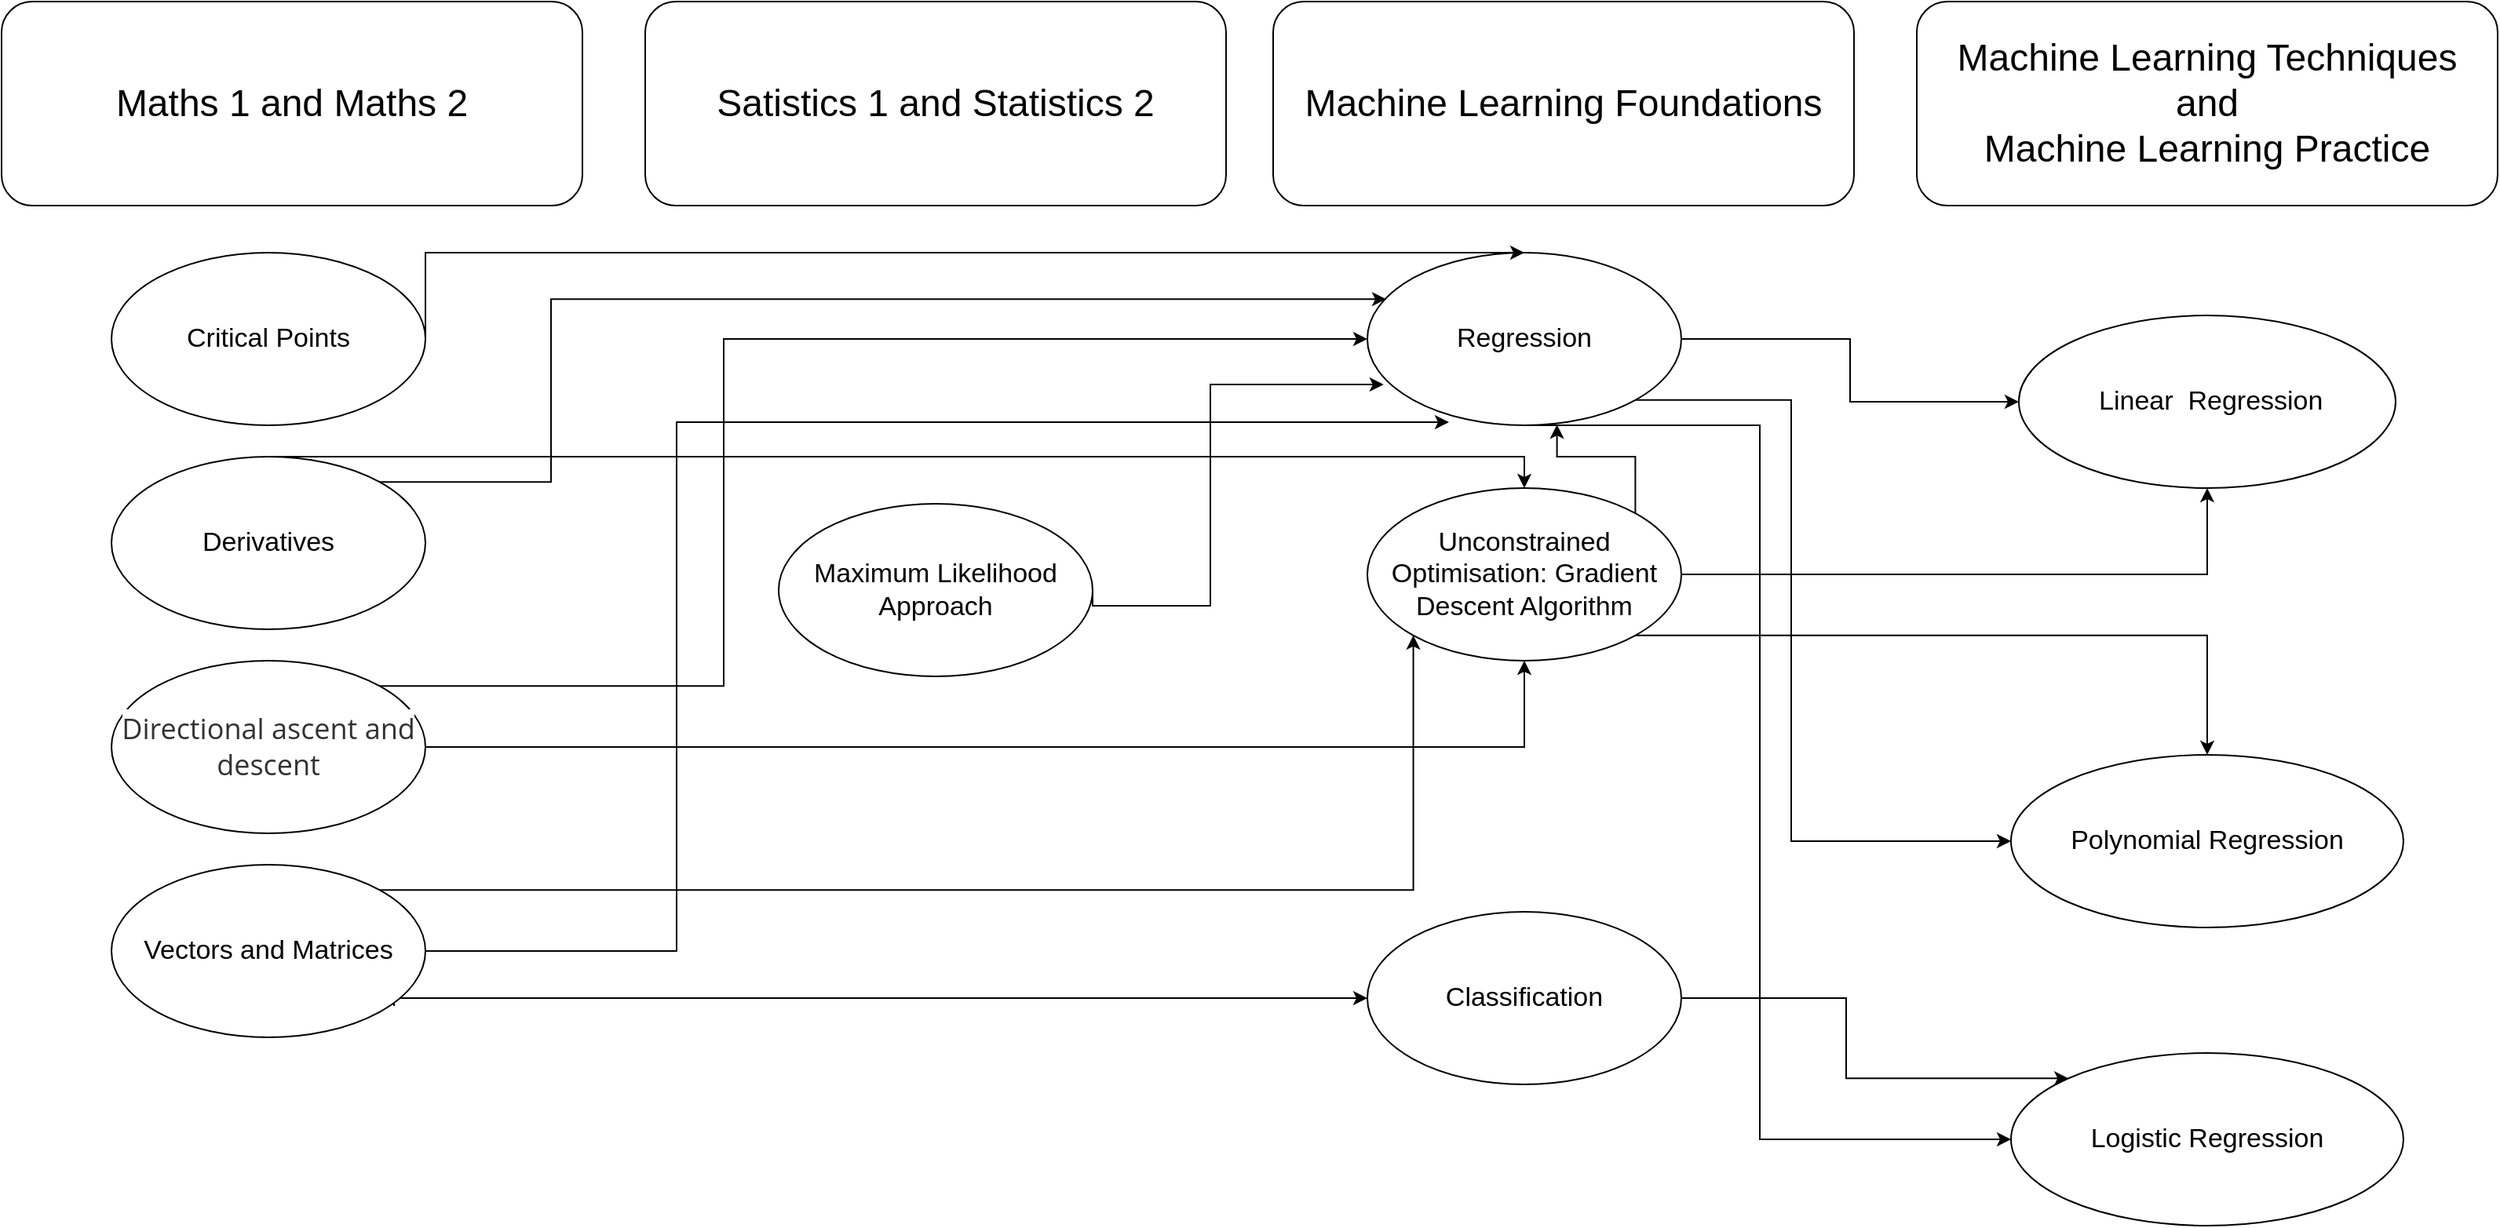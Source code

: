 <mxfile version="20.0.1" type="github" pages="2">
  <diagram id="xiGKXkvUPQ8OhJR_8ert" name="Page-1">
    <mxGraphModel dx="1038" dy="547" grid="1" gridSize="10" guides="1" tooltips="1" connect="1" arrows="1" fold="1" page="1" pageScale="1" pageWidth="1654" pageHeight="1169" math="0" shadow="0">
      <root>
        <mxCell id="0" />
        <mxCell id="1" parent="0" />
        <mxCell id="4gxT5wJFRDuYHWqAyqI0-11" value="&lt;font style=&quot;font-size: 24px;&quot;&gt;Maths 1 and Maths 2&lt;/font&gt;" style="rounded=1;whiteSpace=wrap;html=1;" parent="1" vertex="1">
          <mxGeometry x="10" y="10" width="370" height="130" as="geometry" />
        </mxCell>
        <mxCell id="4gxT5wJFRDuYHWqAyqI0-12" value="&lt;font style=&quot;font-size: 24px;&quot;&gt;Satistics 1 and Statistics 2&lt;/font&gt;" style="rounded=1;whiteSpace=wrap;html=1;" parent="1" vertex="1">
          <mxGeometry x="420" y="10" width="370" height="130" as="geometry" />
        </mxCell>
        <mxCell id="4gxT5wJFRDuYHWqAyqI0-13" value="Machine Learning Foundations" style="rounded=1;whiteSpace=wrap;html=1;fontSize=24;" parent="1" vertex="1">
          <mxGeometry x="820" y="10" width="370" height="130" as="geometry" />
        </mxCell>
        <mxCell id="4gxT5wJFRDuYHWqAyqI0-14" value="&lt;font style=&quot;font-size: 24px;&quot;&gt;Machine Learning Techniques&lt;br&gt;and&lt;br&gt;Machine Learning Practice&lt;/font&gt;" style="rounded=1;whiteSpace=wrap;html=1;" parent="1" vertex="1">
          <mxGeometry x="1230" y="10" width="370" height="130" as="geometry" />
        </mxCell>
        <mxCell id="tiRgDHoRZ0dzlN0UyGTP-1" value="&lt;span style=&quot;font-size: 17px;&quot;&gt;&amp;nbsp;&lt;/span&gt;&lt;font style=&quot;font-size: 17px;&quot;&gt;Linear&amp;nbsp; Regression&lt;/font&gt;" style="ellipse;whiteSpace=wrap;html=1;fontSize=17;" parent="1" vertex="1">
          <mxGeometry x="1295" y="210" width="240" height="110" as="geometry" />
        </mxCell>
        <mxCell id="dF-t6Pwlvve4cKvFJwnZ-31" style="edgeStyle=orthogonalEdgeStyle;rounded=0;orthogonalLoop=1;jettySize=auto;html=1;exitX=1;exitY=0.5;exitDx=0;exitDy=0;entryX=0;entryY=0.5;entryDx=0;entryDy=0;fontSize=17;" parent="1" source="tiRgDHoRZ0dzlN0UyGTP-2" target="tiRgDHoRZ0dzlN0UyGTP-1" edge="1">
          <mxGeometry relative="1" as="geometry" />
        </mxCell>
        <mxCell id="dF-t6Pwlvve4cKvFJwnZ-33" style="edgeStyle=orthogonalEdgeStyle;rounded=0;orthogonalLoop=1;jettySize=auto;html=1;exitX=1;exitY=1;exitDx=0;exitDy=0;entryX=0;entryY=0.5;entryDx=0;entryDy=0;fontSize=17;" parent="1" source="tiRgDHoRZ0dzlN0UyGTP-2" target="dF-t6Pwlvve4cKvFJwnZ-9" edge="1">
          <mxGeometry relative="1" as="geometry">
            <Array as="points">
              <mxPoint x="1150" y="264" />
              <mxPoint x="1150" y="545" />
            </Array>
          </mxGeometry>
        </mxCell>
        <mxCell id="dF-t6Pwlvve4cKvFJwnZ-36" style="edgeStyle=orthogonalEdgeStyle;rounded=0;orthogonalLoop=1;jettySize=auto;html=1;exitX=0.5;exitY=1;exitDx=0;exitDy=0;entryX=0;entryY=0.5;entryDx=0;entryDy=0;fontSize=17;" parent="1" source="tiRgDHoRZ0dzlN0UyGTP-2" target="dF-t6Pwlvve4cKvFJwnZ-35" edge="1">
          <mxGeometry relative="1" as="geometry">
            <Array as="points">
              <mxPoint x="1130" y="280" />
              <mxPoint x="1130" y="735" />
            </Array>
          </mxGeometry>
        </mxCell>
        <mxCell id="tiRgDHoRZ0dzlN0UyGTP-2" value="Regression" style="ellipse;whiteSpace=wrap;html=1;fontSize=17;" parent="1" vertex="1">
          <mxGeometry x="880" y="170" width="200" height="110" as="geometry" />
        </mxCell>
        <mxCell id="dF-t6Pwlvve4cKvFJwnZ-32" style="edgeStyle=orthogonalEdgeStyle;rounded=0;orthogonalLoop=1;jettySize=auto;html=1;exitX=1;exitY=0.5;exitDx=0;exitDy=0;entryX=0.5;entryY=1;entryDx=0;entryDy=0;fontSize=17;" parent="1" source="tiRgDHoRZ0dzlN0UyGTP-3" target="tiRgDHoRZ0dzlN0UyGTP-1" edge="1">
          <mxGeometry relative="1" as="geometry" />
        </mxCell>
        <mxCell id="dF-t6Pwlvve4cKvFJwnZ-34" style="edgeStyle=orthogonalEdgeStyle;rounded=0;orthogonalLoop=1;jettySize=auto;html=1;exitX=1;exitY=1;exitDx=0;exitDy=0;entryX=0.5;entryY=0;entryDx=0;entryDy=0;fontSize=17;" parent="1" source="tiRgDHoRZ0dzlN0UyGTP-3" target="dF-t6Pwlvve4cKvFJwnZ-9" edge="1">
          <mxGeometry relative="1" as="geometry" />
        </mxCell>
        <mxCell id="dF-t6Pwlvve4cKvFJwnZ-39" style="edgeStyle=orthogonalEdgeStyle;rounded=0;orthogonalLoop=1;jettySize=auto;html=1;exitX=1;exitY=0;exitDx=0;exitDy=0;entryX=0.604;entryY=0.996;entryDx=0;entryDy=0;entryPerimeter=0;fontSize=17;" parent="1" source="tiRgDHoRZ0dzlN0UyGTP-3" target="tiRgDHoRZ0dzlN0UyGTP-2" edge="1">
          <mxGeometry relative="1" as="geometry" />
        </mxCell>
        <mxCell id="tiRgDHoRZ0dzlN0UyGTP-3" value="Unconstrained Optimisation: Gradient Descent Algorithm" style="ellipse;whiteSpace=wrap;html=1;fontSize=17;" parent="1" vertex="1">
          <mxGeometry x="880" y="320" width="200" height="110" as="geometry" />
        </mxCell>
        <mxCell id="dF-t6Pwlvve4cKvFJwnZ-27" style="edgeStyle=orthogonalEdgeStyle;rounded=0;orthogonalLoop=1;jettySize=auto;html=1;exitX=1;exitY=0.5;exitDx=0;exitDy=0;entryX=0.5;entryY=1;entryDx=0;entryDy=0;fontSize=17;" parent="1" source="tiRgDHoRZ0dzlN0UyGTP-6" target="tiRgDHoRZ0dzlN0UyGTP-3" edge="1">
          <mxGeometry relative="1" as="geometry" />
        </mxCell>
        <mxCell id="dF-t6Pwlvve4cKvFJwnZ-30" style="edgeStyle=orthogonalEdgeStyle;rounded=0;orthogonalLoop=1;jettySize=auto;html=1;exitX=1;exitY=0;exitDx=0;exitDy=0;entryX=0;entryY=0.5;entryDx=0;entryDy=0;fontSize=17;" parent="1" source="tiRgDHoRZ0dzlN0UyGTP-6" target="tiRgDHoRZ0dzlN0UyGTP-2" edge="1">
          <mxGeometry relative="1" as="geometry">
            <Array as="points">
              <mxPoint x="470" y="447" />
              <mxPoint x="470" y="225" />
            </Array>
          </mxGeometry>
        </mxCell>
        <mxCell id="tiRgDHoRZ0dzlN0UyGTP-6" value="&lt;span style=&quot;color: rgb(50, 50, 50); font-family: &amp;quot;Open Sans&amp;quot;, sans-serif; font-size: 18px; text-align: left; background-color: rgb(255, 255, 255);&quot;&gt;Directional ascent and descent&lt;/span&gt;" style="ellipse;whiteSpace=wrap;html=1;fontSize=18;" parent="1" vertex="1">
          <mxGeometry x="80" y="430" width="200" height="110" as="geometry" />
        </mxCell>
        <mxCell id="dF-t6Pwlvve4cKvFJwnZ-23" style="edgeStyle=orthogonalEdgeStyle;rounded=0;orthogonalLoop=1;jettySize=auto;html=1;exitX=1;exitY=0;exitDx=0;exitDy=0;entryX=0.06;entryY=0.269;entryDx=0;entryDy=0;fontSize=17;entryPerimeter=0;" parent="1" source="tiRgDHoRZ0dzlN0UyGTP-8" target="tiRgDHoRZ0dzlN0UyGTP-2" edge="1">
          <mxGeometry relative="1" as="geometry">
            <Array as="points">
              <mxPoint x="360" y="317" />
              <mxPoint x="360" y="200" />
            </Array>
          </mxGeometry>
        </mxCell>
        <mxCell id="dF-t6Pwlvve4cKvFJwnZ-26" style="edgeStyle=orthogonalEdgeStyle;rounded=0;orthogonalLoop=1;jettySize=auto;html=1;exitX=0.5;exitY=0;exitDx=0;exitDy=0;entryX=0.5;entryY=0;entryDx=0;entryDy=0;fontSize=17;" parent="1" source="tiRgDHoRZ0dzlN0UyGTP-8" target="tiRgDHoRZ0dzlN0UyGTP-3" edge="1">
          <mxGeometry relative="1" as="geometry">
            <Array as="points">
              <mxPoint x="980" y="300" />
            </Array>
          </mxGeometry>
        </mxCell>
        <mxCell id="tiRgDHoRZ0dzlN0UyGTP-8" value="Derivatives" style="ellipse;whiteSpace=wrap;html=1;fontSize=17;" parent="1" vertex="1">
          <mxGeometry x="80" y="300" width="200" height="110" as="geometry" />
        </mxCell>
        <mxCell id="dF-t6Pwlvve4cKvFJwnZ-22" style="edgeStyle=orthogonalEdgeStyle;rounded=0;orthogonalLoop=1;jettySize=auto;html=1;exitX=1;exitY=0.5;exitDx=0;exitDy=0;entryX=0.5;entryY=0;entryDx=0;entryDy=0;fontSize=17;" parent="1" source="dF-t6Pwlvve4cKvFJwnZ-2" target="tiRgDHoRZ0dzlN0UyGTP-2" edge="1">
          <mxGeometry relative="1" as="geometry">
            <Array as="points">
              <mxPoint x="280" y="170" />
            </Array>
          </mxGeometry>
        </mxCell>
        <mxCell id="dF-t6Pwlvve4cKvFJwnZ-2" value="&lt;font style=&quot;font-size: 17px;&quot;&gt;Critical Points&lt;/font&gt;" style="ellipse;whiteSpace=wrap;html=1;" parent="1" vertex="1">
          <mxGeometry x="80" y="170" width="200" height="110" as="geometry" />
        </mxCell>
        <mxCell id="dF-t6Pwlvve4cKvFJwnZ-29" style="edgeStyle=orthogonalEdgeStyle;rounded=0;orthogonalLoop=1;jettySize=auto;html=1;exitX=1;exitY=0.5;exitDx=0;exitDy=0;fontSize=17;entryX=0.052;entryY=0.764;entryDx=0;entryDy=0;entryPerimeter=0;" parent="1" source="dF-t6Pwlvve4cKvFJwnZ-4" target="tiRgDHoRZ0dzlN0UyGTP-2" edge="1">
          <mxGeometry relative="1" as="geometry">
            <mxPoint x="890" y="262" as="targetPoint" />
            <Array as="points">
              <mxPoint x="780" y="395" />
              <mxPoint x="780" y="254" />
            </Array>
          </mxGeometry>
        </mxCell>
        <mxCell id="dF-t6Pwlvve4cKvFJwnZ-4" value="Maximum Likelihood Approach" style="ellipse;whiteSpace=wrap;html=1;fontSize=17;" parent="1" vertex="1">
          <mxGeometry x="505" y="330" width="200" height="110" as="geometry" />
        </mxCell>
        <mxCell id="dF-t6Pwlvve4cKvFJwnZ-25" style="edgeStyle=orthogonalEdgeStyle;rounded=0;orthogonalLoop=1;jettySize=auto;html=1;exitX=1;exitY=0.5;exitDx=0;exitDy=0;entryX=0.26;entryY=0.982;entryDx=0;entryDy=0;fontSize=17;entryPerimeter=0;strokeColor=default;" parent="1" source="dF-t6Pwlvve4cKvFJwnZ-6" target="tiRgDHoRZ0dzlN0UyGTP-2" edge="1">
          <mxGeometry relative="1" as="geometry">
            <Array as="points">
              <mxPoint x="440" y="615" />
              <mxPoint x="440" y="278" />
            </Array>
          </mxGeometry>
        </mxCell>
        <mxCell id="dF-t6Pwlvve4cKvFJwnZ-28" style="edgeStyle=orthogonalEdgeStyle;rounded=0;orthogonalLoop=1;jettySize=auto;html=1;exitX=1;exitY=0;exitDx=0;exitDy=0;entryX=0;entryY=1;entryDx=0;entryDy=0;fontSize=17;" parent="1" source="dF-t6Pwlvve4cKvFJwnZ-6" target="tiRgDHoRZ0dzlN0UyGTP-3" edge="1">
          <mxGeometry relative="1" as="geometry" />
        </mxCell>
        <mxCell id="dF-t6Pwlvve4cKvFJwnZ-40" style="edgeStyle=orthogonalEdgeStyle;rounded=0;orthogonalLoop=1;jettySize=auto;html=1;entryX=0;entryY=0.5;entryDx=0;entryDy=0;fontSize=17;" parent="1" target="dF-t6Pwlvve4cKvFJwnZ-37" edge="1">
          <mxGeometry relative="1" as="geometry">
            <mxPoint x="260" y="650" as="sourcePoint" />
            <Array as="points">
              <mxPoint x="260" y="645" />
            </Array>
          </mxGeometry>
        </mxCell>
        <mxCell id="dF-t6Pwlvve4cKvFJwnZ-6" value="Vectors and Matrices" style="ellipse;whiteSpace=wrap;html=1;fontSize=17;" parent="1" vertex="1">
          <mxGeometry x="80" y="560" width="200" height="110" as="geometry" />
        </mxCell>
        <mxCell id="dF-t6Pwlvve4cKvFJwnZ-9" value="Polynomial Regression" style="ellipse;whiteSpace=wrap;html=1;fontSize=17;" parent="1" vertex="1">
          <mxGeometry x="1290" y="490" width="250" height="110" as="geometry" />
        </mxCell>
        <mxCell id="dF-t6Pwlvve4cKvFJwnZ-35" value="Logistic Regression" style="ellipse;whiteSpace=wrap;html=1;fontSize=17;" parent="1" vertex="1">
          <mxGeometry x="1290" y="680" width="250" height="110" as="geometry" />
        </mxCell>
        <mxCell id="dF-t6Pwlvve4cKvFJwnZ-38" style="edgeStyle=orthogonalEdgeStyle;rounded=0;orthogonalLoop=1;jettySize=auto;html=1;exitX=1;exitY=0.5;exitDx=0;exitDy=0;entryX=0;entryY=0;entryDx=0;entryDy=0;fontSize=17;" parent="1" source="dF-t6Pwlvve4cKvFJwnZ-37" target="dF-t6Pwlvve4cKvFJwnZ-35" edge="1">
          <mxGeometry relative="1" as="geometry" />
        </mxCell>
        <mxCell id="dF-t6Pwlvve4cKvFJwnZ-37" value="Classification" style="ellipse;whiteSpace=wrap;html=1;fontSize=17;" parent="1" vertex="1">
          <mxGeometry x="880" y="590" width="200" height="110" as="geometry" />
        </mxCell>
      </root>
    </mxGraphModel>
  </diagram>
  <diagram id="y4US1xTcursLQJIFUWQn" name="Page-2">
    <mxGraphModel dx="2966" dy="1563" grid="1" gridSize="10" guides="1" tooltips="1" connect="1" arrows="1" fold="1" page="1" pageScale="1" pageWidth="4681" pageHeight="3300" math="0" shadow="0">
      <root>
        <mxCell id="0" />
        <mxCell id="1" parent="0" />
        <mxCell id="eourtntVe6OwAV9lXEUB-1" value="MATHS" style="rounded=1;whiteSpace=wrap;html=1;fontSize=51;" parent="1" vertex="1">
          <mxGeometry x="80" y="90" width="960" height="140" as="geometry" />
        </mxCell>
        <mxCell id="eourtntVe6OwAV9lXEUB-2" value="MACHINE LEARNING FOUNDATIONS" style="rounded=1;whiteSpace=wrap;html=1;fontSize=51;" parent="1" vertex="1">
          <mxGeometry x="1200" y="90" width="960" height="150" as="geometry" />
        </mxCell>
        <mxCell id="eourtntVe6OwAV9lXEUB-3" value="MACHINE LEARNING TECHNIQUES" style="rounded=1;whiteSpace=wrap;html=1;fontSize=51;" parent="1" vertex="1">
          <mxGeometry x="2330" y="80" width="960" height="150" as="geometry" />
        </mxCell>
        <mxCell id="eourtntVe6OwAV9lXEUB-4" value="MACHINE LEARNING PRACTICES" style="rounded=1;whiteSpace=wrap;html=1;fontSize=51;" parent="1" vertex="1">
          <mxGeometry x="3470" y="80" width="960" height="150" as="geometry" />
        </mxCell>
        <mxCell id="y80oxE0x33iAmiCYXVPJ-30" style="edgeStyle=orthogonalEdgeStyle;rounded=0;orthogonalLoop=1;jettySize=auto;html=1;exitX=0;exitY=0.5;exitDx=0;exitDy=0;entryX=0;entryY=0.5;entryDx=0;entryDy=0;" edge="1" parent="1" source="eourtntVe6OwAV9lXEUB-5" target="eourtntVe6OwAV9lXEUB-10">
          <mxGeometry relative="1" as="geometry">
            <Array as="points">
              <mxPoint x="70" y="310" />
              <mxPoint x="70" y="1335" />
            </Array>
          </mxGeometry>
        </mxCell>
        <mxCell id="eourtntVe6OwAV9lXEUB-5" value="Set Theory" style="ellipse;whiteSpace=wrap;html=1;fontSize=28;" parent="1" vertex="1">
          <mxGeometry x="152.5" y="260" width="230" height="100" as="geometry" />
        </mxCell>
        <mxCell id="y80oxE0x33iAmiCYXVPJ-40" style="edgeStyle=orthogonalEdgeStyle;rounded=0;orthogonalLoop=1;jettySize=auto;html=1;exitX=0;exitY=0.5;exitDx=0;exitDy=0;entryX=0;entryY=0;entryDx=0;entryDy=0;" edge="1" parent="1" source="eourtntVe6OwAV9lXEUB-8" target="eourtntVe6OwAV9lXEUB-10">
          <mxGeometry relative="1" as="geometry">
            <Array as="points">
              <mxPoint x="130" y="785" />
              <mxPoint x="130" y="1296" />
            </Array>
          </mxGeometry>
        </mxCell>
        <mxCell id="eourtntVe6OwAV9lXEUB-8" value="Quadratic Functions" style="ellipse;whiteSpace=wrap;html=1;fontSize=28;" parent="1" vertex="1">
          <mxGeometry x="150" y="730" width="230" height="110" as="geometry" />
        </mxCell>
        <mxCell id="y80oxE0x33iAmiCYXVPJ-39" style="edgeStyle=orthogonalEdgeStyle;rounded=0;orthogonalLoop=1;jettySize=auto;html=1;entryX=0.5;entryY=0;entryDx=0;entryDy=0;" edge="1" parent="1" target="eourtntVe6OwAV9lXEUB-10">
          <mxGeometry relative="1" as="geometry">
            <mxPoint x="279" y="1120" as="sourcePoint" />
            <Array as="points">
              <mxPoint x="279" y="1120" />
            </Array>
          </mxGeometry>
        </mxCell>
        <mxCell id="eourtntVe6OwAV9lXEUB-9" value="Polynomial Algebra" style="ellipse;whiteSpace=wrap;html=1;fontSize=28;" parent="1" vertex="1">
          <mxGeometry x="140" y="990" width="250" height="130" as="geometry" />
        </mxCell>
        <mxCell id="y80oxE0x33iAmiCYXVPJ-23" style="edgeStyle=orthogonalEdgeStyle;rounded=0;orthogonalLoop=1;jettySize=auto;html=1;exitX=1;exitY=0.5;exitDx=0;exitDy=0;entryX=0;entryY=0.5;entryDx=0;entryDy=0;" edge="1" parent="1" source="eourtntVe6OwAV9lXEUB-10" target="E1f6eCJ7xYabJAEgWiuG-9">
          <mxGeometry relative="1" as="geometry" />
        </mxCell>
        <mxCell id="y80oxE0x33iAmiCYXVPJ-29" style="edgeStyle=orthogonalEdgeStyle;rounded=0;orthogonalLoop=1;jettySize=auto;html=1;exitX=0.5;exitY=1;exitDx=0;exitDy=0;entryX=0.5;entryY=0;entryDx=0;entryDy=0;" edge="1" parent="1" source="eourtntVe6OwAV9lXEUB-10" target="eourtntVe6OwAV9lXEUB-11">
          <mxGeometry relative="1" as="geometry" />
        </mxCell>
        <mxCell id="eourtntVe6OwAV9lXEUB-10" value="Functions" style="ellipse;whiteSpace=wrap;html=1;fontSize=28;" parent="1" vertex="1">
          <mxGeometry x="163.75" y="1280" width="230" height="110" as="geometry" />
        </mxCell>
        <mxCell id="y80oxE0x33iAmiCYXVPJ-27" style="edgeStyle=orthogonalEdgeStyle;rounded=0;orthogonalLoop=1;jettySize=auto;html=1;exitX=0.5;exitY=1;exitDx=0;exitDy=0;" edge="1" parent="1" source="eourtntVe6OwAV9lXEUB-11" target="eourtntVe6OwAV9lXEUB-12">
          <mxGeometry relative="1" as="geometry" />
        </mxCell>
        <mxCell id="y80oxE0x33iAmiCYXVPJ-28" style="edgeStyle=orthogonalEdgeStyle;rounded=0;orthogonalLoop=1;jettySize=auto;html=1;exitX=0;exitY=0.5;exitDx=0;exitDy=0;entryX=0;entryY=0.5;entryDx=0;entryDy=0;" edge="1" parent="1" source="eourtntVe6OwAV9lXEUB-11" target="eourtntVe6OwAV9lXEUB-13">
          <mxGeometry relative="1" as="geometry">
            <Array as="points">
              <mxPoint x="90" y="1680" />
              <mxPoint x="90" y="2345" />
            </Array>
          </mxGeometry>
        </mxCell>
        <mxCell id="eourtntVe6OwAV9lXEUB-11" value="Sequences and Limits" style="ellipse;whiteSpace=wrap;html=1;fontSize=28;" parent="1" vertex="1">
          <mxGeometry x="150.01" y="1610" width="257.5" height="140" as="geometry" />
        </mxCell>
        <mxCell id="y80oxE0x33iAmiCYXVPJ-24" style="edgeStyle=orthogonalEdgeStyle;rounded=0;orthogonalLoop=1;jettySize=auto;html=1;exitX=1;exitY=0.5;exitDx=0;exitDy=0;entryX=0;entryY=0.5;entryDx=0;entryDy=0;" edge="1" parent="1" source="eourtntVe6OwAV9lXEUB-12" target="E1f6eCJ7xYabJAEgWiuG-14">
          <mxGeometry relative="1" as="geometry" />
        </mxCell>
        <mxCell id="y80oxE0x33iAmiCYXVPJ-25" style="edgeStyle=orthogonalEdgeStyle;rounded=0;orthogonalLoop=1;jettySize=auto;html=1;exitX=1;exitY=0.5;exitDx=0;exitDy=0;entryX=0;entryY=0.5;entryDx=0;entryDy=0;" edge="1" parent="1" source="eourtntVe6OwAV9lXEUB-12" target="E1f6eCJ7xYabJAEgWiuG-13">
          <mxGeometry relative="1" as="geometry">
            <Array as="points">
              <mxPoint x="510" y="2040" />
              <mxPoint x="510" y="2325" />
            </Array>
          </mxGeometry>
        </mxCell>
        <mxCell id="y80oxE0x33iAmiCYXVPJ-26" style="edgeStyle=orthogonalEdgeStyle;rounded=0;orthogonalLoop=1;jettySize=auto;html=1;exitX=1;exitY=0.5;exitDx=0;exitDy=0;entryX=0;entryY=0.5;entryDx=0;entryDy=0;" edge="1" parent="1" source="eourtntVe6OwAV9lXEUB-12" target="E1f6eCJ7xYabJAEgWiuG-15">
          <mxGeometry relative="1" as="geometry">
            <Array as="points">
              <mxPoint x="510" y="2040" />
              <mxPoint x="510" y="2705" />
            </Array>
          </mxGeometry>
        </mxCell>
        <mxCell id="eourtntVe6OwAV9lXEUB-12" value="Derivatives and Critical Points" style="ellipse;whiteSpace=wrap;html=1;fontSize=28;" parent="1" vertex="1">
          <mxGeometry x="154.38" y="1970" width="248.75" height="140" as="geometry" />
        </mxCell>
        <mxCell id="eourtntVe6OwAV9lXEUB-13" value="Integrals" style="ellipse;whiteSpace=wrap;html=1;fontSize=28;" parent="1" vertex="1">
          <mxGeometry x="145" y="2280" width="240" height="130" as="geometry" />
        </mxCell>
        <mxCell id="eourtntVe6OwAV9lXEUB-14" value="Graph Theory" style="ellipse;whiteSpace=wrap;html=1;fontSize=28;" parent="1" vertex="1">
          <mxGeometry x="145" y="2560" width="240" height="130" as="geometry" />
        </mxCell>
        <mxCell id="y80oxE0x33iAmiCYXVPJ-22" style="edgeStyle=orthogonalEdgeStyle;rounded=0;orthogonalLoop=1;jettySize=auto;html=1;entryX=0;entryY=0.5;entryDx=0;entryDy=0;" edge="1" parent="1" target="E1f6eCJ7xYabJAEgWiuG-2">
          <mxGeometry relative="1" as="geometry">
            <mxPoint x="394" y="515" as="sourcePoint" />
            <Array as="points">
              <mxPoint x="640" y="515" />
            </Array>
          </mxGeometry>
        </mxCell>
        <mxCell id="y80oxE0x33iAmiCYXVPJ-41" style="edgeStyle=orthogonalEdgeStyle;rounded=0;orthogonalLoop=1;jettySize=auto;html=1;entryX=0.5;entryY=0;entryDx=0;entryDy=0;" edge="1" parent="1" target="eourtntVe6OwAV9lXEUB-8">
          <mxGeometry relative="1" as="geometry">
            <mxPoint x="265" y="573" as="sourcePoint" />
            <Array as="points">
              <mxPoint x="265" y="573" />
            </Array>
          </mxGeometry>
        </mxCell>
        <mxCell id="eourtntVe6OwAV9lXEUB-7" value="Straight Lines" style="ellipse;whiteSpace=wrap;html=1;fontSize=28;" parent="1" vertex="1">
          <mxGeometry x="163.76" y="460" width="230" height="110" as="geometry" />
        </mxCell>
        <mxCell id="eourtntVe6OwAV9lXEUB-18" value="STATISTICS" style="rounded=1;whiteSpace=wrap;html=1;fontSize=51;" parent="1" vertex="1">
          <mxGeometry x="80" y="2810" width="960" height="150" as="geometry" />
        </mxCell>
        <mxCell id="y80oxE0x33iAmiCYXVPJ-47" style="edgeStyle=orthogonalEdgeStyle;rounded=0;orthogonalLoop=1;jettySize=auto;html=1;exitX=0;exitY=0.5;exitDx=0;exitDy=0;entryX=0;entryY=0;entryDx=0;entryDy=0;" edge="1" parent="1" source="E1f6eCJ7xYabJAEgWiuG-1" target="E1f6eCJ7xYabJAEgWiuG-2">
          <mxGeometry relative="1" as="geometry">
            <Array as="points">
              <mxPoint x="560" y="340" />
              <mxPoint x="560" y="470" />
            </Array>
          </mxGeometry>
        </mxCell>
        <mxCell id="y80oxE0x33iAmiCYXVPJ-48" style="edgeStyle=orthogonalEdgeStyle;rounded=0;orthogonalLoop=1;jettySize=auto;html=1;exitX=0;exitY=0.5;exitDx=0;exitDy=0;entryX=0;entryY=0;entryDx=0;entryDy=0;" edge="1" parent="1" source="E1f6eCJ7xYabJAEgWiuG-1" target="E1f6eCJ7xYabJAEgWiuG-4">
          <mxGeometry relative="1" as="geometry">
            <Array as="points">
              <mxPoint x="560" y="340" />
              <mxPoint x="560" y="820" />
            </Array>
          </mxGeometry>
        </mxCell>
        <mxCell id="E1f6eCJ7xYabJAEgWiuG-1" value="Vectors and Matrices" style="ellipse;whiteSpace=wrap;html=1;fontSize=28;" vertex="1" parent="1">
          <mxGeometry x="635" y="275" width="252.5" height="130" as="geometry" />
        </mxCell>
        <mxCell id="y80oxE0x33iAmiCYXVPJ-49" style="edgeStyle=orthogonalEdgeStyle;rounded=0;orthogonalLoop=1;jettySize=auto;html=1;exitX=0.5;exitY=1;exitDx=0;exitDy=0;entryX=0.5;entryY=0;entryDx=0;entryDy=0;" edge="1" parent="1" source="E1f6eCJ7xYabJAEgWiuG-2" target="E1f6eCJ7xYabJAEgWiuG-3">
          <mxGeometry relative="1" as="geometry" />
        </mxCell>
        <mxCell id="E1f6eCJ7xYabJAEgWiuG-2" value="System of Linear Equations" style="ellipse;whiteSpace=wrap;html=1;fontSize=28;" vertex="1" parent="1">
          <mxGeometry x="640" y="450" width="253.75" height="130" as="geometry" />
        </mxCell>
        <mxCell id="E1f6eCJ7xYabJAEgWiuG-3" value="Row Echleon Form" style="ellipse;whiteSpace=wrap;html=1;fontSize=28;" vertex="1" parent="1">
          <mxGeometry x="648.75" y="620" width="240" height="130" as="geometry" />
        </mxCell>
        <mxCell id="y80oxE0x33iAmiCYXVPJ-42" style="edgeStyle=orthogonalEdgeStyle;rounded=0;orthogonalLoop=1;jettySize=auto;html=1;exitX=0;exitY=0.5;exitDx=0;exitDy=0;entryX=0;entryY=0.5;entryDx=0;entryDy=0;" edge="1" parent="1" source="E1f6eCJ7xYabJAEgWiuG-4" target="E1f6eCJ7xYabJAEgWiuG-6">
          <mxGeometry relative="1" as="geometry">
            <Array as="points">
              <mxPoint x="590" y="865" />
              <mxPoint x="590" y="1210" />
            </Array>
          </mxGeometry>
        </mxCell>
        <mxCell id="y80oxE0x33iAmiCYXVPJ-43" style="edgeStyle=orthogonalEdgeStyle;rounded=0;orthogonalLoop=1;jettySize=auto;html=1;exitX=0;exitY=0.5;exitDx=0;exitDy=0;entryX=0;entryY=0.5;entryDx=0;entryDy=0;" edge="1" parent="1" source="E1f6eCJ7xYabJAEgWiuG-4" target="E1f6eCJ7xYabJAEgWiuG-7">
          <mxGeometry relative="1" as="geometry">
            <Array as="points">
              <mxPoint x="590" y="865" />
              <mxPoint x="590" y="1390" />
            </Array>
          </mxGeometry>
        </mxCell>
        <mxCell id="y80oxE0x33iAmiCYXVPJ-44" style="edgeStyle=orthogonalEdgeStyle;rounded=0;orthogonalLoop=1;jettySize=auto;html=1;exitX=0;exitY=0.5;exitDx=0;exitDy=0;entryX=0;entryY=0;entryDx=0;entryDy=0;" edge="1" parent="1" source="E1f6eCJ7xYabJAEgWiuG-4" target="E1f6eCJ7xYabJAEgWiuG-9">
          <mxGeometry relative="1" as="geometry">
            <Array as="points">
              <mxPoint x="590" y="865" />
              <mxPoint x="590" y="1526" />
            </Array>
          </mxGeometry>
        </mxCell>
        <mxCell id="y80oxE0x33iAmiCYXVPJ-50" style="edgeStyle=orthogonalEdgeStyle;rounded=0;orthogonalLoop=1;jettySize=auto;html=1;exitX=0;exitY=0.5;exitDx=0;exitDy=0;entryX=0;entryY=0.5;entryDx=0;entryDy=0;" edge="1" parent="1" source="E1f6eCJ7xYabJAEgWiuG-4" target="E1f6eCJ7xYabJAEgWiuG-11">
          <mxGeometry relative="1" as="geometry">
            <Array as="points">
              <mxPoint x="590" y="865" />
              <mxPoint x="590" y="1950" />
            </Array>
          </mxGeometry>
        </mxCell>
        <mxCell id="E1f6eCJ7xYabJAEgWiuG-4" value="Vector Spaces" style="ellipse;whiteSpace=wrap;html=1;fontSize=28;" vertex="1" parent="1">
          <mxGeometry x="646.88" y="800" width="240" height="130" as="geometry" />
        </mxCell>
        <mxCell id="y80oxE0x33iAmiCYXVPJ-51" style="edgeStyle=orthogonalEdgeStyle;rounded=0;orthogonalLoop=1;jettySize=auto;html=1;entryX=0.5;entryY=0;entryDx=0;entryDy=0;" edge="1" parent="1" target="E1f6eCJ7xYabJAEgWiuG-6">
          <mxGeometry relative="1" as="geometry">
            <mxPoint x="763" y="1100" as="sourcePoint" />
          </mxGeometry>
        </mxCell>
        <mxCell id="E1f6eCJ7xYabJAEgWiuG-5" value="Linear Independence" style="ellipse;whiteSpace=wrap;html=1;fontSize=28;" vertex="1" parent="1">
          <mxGeometry x="642.5" y="970" width="248.75" height="130" as="geometry" />
        </mxCell>
        <mxCell id="E1f6eCJ7xYabJAEgWiuG-6" value="Basis and Dimensions" style="ellipse;whiteSpace=wrap;html=1;fontSize=28;" vertex="1" parent="1">
          <mxGeometry x="642.5" y="1150" width="240" height="120" as="geometry" />
        </mxCell>
        <mxCell id="E1f6eCJ7xYabJAEgWiuG-7" value="Rank and Nullity" style="ellipse;whiteSpace=wrap;html=1;fontSize=28;" vertex="1" parent="1">
          <mxGeometry x="640.63" y="1320" width="248.75" height="140" as="geometry" />
        </mxCell>
        <mxCell id="E1f6eCJ7xYabJAEgWiuG-8" style="edgeStyle=orthogonalEdgeStyle;rounded=0;orthogonalLoop=1;jettySize=auto;html=1;exitX=0.5;exitY=1;exitDx=0;exitDy=0;" edge="1" parent="1" source="E1f6eCJ7xYabJAEgWiuG-3" target="E1f6eCJ7xYabJAEgWiuG-3">
          <mxGeometry relative="1" as="geometry" />
        </mxCell>
        <mxCell id="y80oxE0x33iAmiCYXVPJ-45" style="edgeStyle=orthogonalEdgeStyle;rounded=0;orthogonalLoop=1;jettySize=auto;html=1;entryX=0.5;entryY=0;entryDx=0;entryDy=0;" edge="1" parent="1" target="E1f6eCJ7xYabJAEgWiuG-10">
          <mxGeometry relative="1" as="geometry">
            <mxPoint x="769" y="1640" as="sourcePoint" />
          </mxGeometry>
        </mxCell>
        <mxCell id="E1f6eCJ7xYabJAEgWiuG-9" value="Linear Transformation" style="ellipse;whiteSpace=wrap;html=1;fontSize=28;" vertex="1" parent="1">
          <mxGeometry x="637.19" y="1505" width="250.62" height="140" as="geometry" />
        </mxCell>
        <mxCell id="E1f6eCJ7xYabJAEgWiuG-10" value="Kernel and Image Space" style="ellipse;whiteSpace=wrap;html=1;fontSize=28;" vertex="1" parent="1">
          <mxGeometry x="647.5" y="1700" width="242.5" height="140" as="geometry" />
        </mxCell>
        <mxCell id="y80oxE0x33iAmiCYXVPJ-46" style="edgeStyle=orthogonalEdgeStyle;rounded=0;orthogonalLoop=1;jettySize=auto;html=1;exitX=0.5;exitY=1;exitDx=0;exitDy=0;entryX=0.5;entryY=0;entryDx=0;entryDy=0;" edge="1" parent="1" source="E1f6eCJ7xYabJAEgWiuG-11" target="E1f6eCJ7xYabJAEgWiuG-12">
          <mxGeometry relative="1" as="geometry" />
        </mxCell>
        <mxCell id="E1f6eCJ7xYabJAEgWiuG-11" value="Inner Product Space" style="ellipse;whiteSpace=wrap;html=1;fontSize=28;" vertex="1" parent="1">
          <mxGeometry x="642.5" y="1880" width="252.5" height="140" as="geometry" />
        </mxCell>
        <mxCell id="E1f6eCJ7xYabJAEgWiuG-12" value="Orthogonality and Orthonormality" style="ellipse;whiteSpace=wrap;html=1;fontSize=28;" vertex="1" parent="1">
          <mxGeometry x="640.63" y="2060" width="252.5" height="150" as="geometry" />
        </mxCell>
        <mxCell id="E1f6eCJ7xYabJAEgWiuG-13" value="Partial and Directional Derivatives" style="ellipse;whiteSpace=wrap;html=1;fontSize=28;" vertex="1" parent="1">
          <mxGeometry x="633.75" y="2260" width="270" height="130" as="geometry" />
        </mxCell>
        <mxCell id="E1f6eCJ7xYabJAEgWiuG-14" value="Directional Ascent-Descent and Critical Points" style="ellipse;whiteSpace=wrap;html=1;fontSize=28;" vertex="1" parent="1">
          <mxGeometry x="620.01" y="2430" width="290" height="170" as="geometry" />
        </mxCell>
        <mxCell id="E1f6eCJ7xYabJAEgWiuG-15" value="Hessian Matrices" style="ellipse;whiteSpace=wrap;html=1;fontSize=28;" vertex="1" parent="1">
          <mxGeometry x="647.5" y="2640" width="242.5" height="130" as="geometry" />
        </mxCell>
        <mxCell id="E1f6eCJ7xYabJAEgWiuG-16" value="Types of Data" style="ellipse;whiteSpace=wrap;html=1;fontSize=28;" vertex="1" parent="1">
          <mxGeometry x="145.62" y="3000" width="243.76" height="120" as="geometry" />
        </mxCell>
        <mxCell id="y80oxE0x33iAmiCYXVPJ-52" style="edgeStyle=orthogonalEdgeStyle;rounded=0;orthogonalLoop=1;jettySize=auto;html=1;exitX=0;exitY=0.5;exitDx=0;exitDy=0;entryX=0;entryY=0.5;entryDx=0;entryDy=0;" edge="1" parent="1" source="E1f6eCJ7xYabJAEgWiuG-18" target="y80oxE0x33iAmiCYXVPJ-1">
          <mxGeometry relative="1" as="geometry">
            <Array as="points">
              <mxPoint x="70" y="3420" />
              <mxPoint x="70" y="3990" />
            </Array>
          </mxGeometry>
        </mxCell>
        <mxCell id="E1f6eCJ7xYabJAEgWiuG-18" value="Measures of Central Tendencies" style="ellipse;whiteSpace=wrap;html=1;fontSize=28;" vertex="1" parent="1">
          <mxGeometry x="162.5" y="3350" width="237.5" height="140" as="geometry" />
        </mxCell>
        <mxCell id="y80oxE0x33iAmiCYXVPJ-53" style="edgeStyle=orthogonalEdgeStyle;rounded=0;orthogonalLoop=1;jettySize=auto;html=1;exitX=0.5;exitY=1;exitDx=0;exitDy=0;entryX=0.5;entryY=0;entryDx=0;entryDy=0;" edge="1" parent="1" source="E1f6eCJ7xYabJAEgWiuG-19" target="y80oxE0x33iAmiCYXVPJ-1">
          <mxGeometry relative="1" as="geometry" />
        </mxCell>
        <mxCell id="E1f6eCJ7xYabJAEgWiuG-19" value="Measures of Dispersion" style="ellipse;whiteSpace=wrap;html=1;fontSize=28;" vertex="1" parent="1">
          <mxGeometry x="150.63" y="3730" width="250" height="140" as="geometry" />
        </mxCell>
        <mxCell id="E1f6eCJ7xYabJAEgWiuG-20" value="Quantiles and Percentiles" style="ellipse;whiteSpace=wrap;html=1;fontSize=28;" vertex="1" parent="1">
          <mxGeometry x="159.38" y="3540" width="243.75" height="140" as="geometry" />
        </mxCell>
        <mxCell id="y80oxE0x33iAmiCYXVPJ-38" style="edgeStyle=orthogonalEdgeStyle;rounded=0;orthogonalLoop=1;jettySize=auto;html=1;exitX=1;exitY=0.5;exitDx=0;exitDy=0;entryX=0;entryY=0.5;entryDx=0;entryDy=0;" edge="1" parent="1" source="y80oxE0x33iAmiCYXVPJ-1" target="y80oxE0x33iAmiCYXVPJ-21">
          <mxGeometry relative="1" as="geometry" />
        </mxCell>
        <mxCell id="y80oxE0x33iAmiCYXVPJ-1" value="Covariance and Correlation" style="ellipse;whiteSpace=wrap;html=1;fontSize=28;" vertex="1" parent="1">
          <mxGeometry x="153.12" y="3920" width="240" height="140" as="geometry" />
        </mxCell>
        <mxCell id="y80oxE0x33iAmiCYXVPJ-31" style="edgeStyle=orthogonalEdgeStyle;rounded=0;orthogonalLoop=1;jettySize=auto;html=1;exitX=0.5;exitY=1;exitDx=0;exitDy=0;entryX=0.5;entryY=0;entryDx=0;entryDy=0;" edge="1" parent="1" source="y80oxE0x33iAmiCYXVPJ-3" target="y80oxE0x33iAmiCYXVPJ-4">
          <mxGeometry relative="1" as="geometry" />
        </mxCell>
        <mxCell id="y80oxE0x33iAmiCYXVPJ-3" value="Permutations and Combinations" style="ellipse;whiteSpace=wrap;html=1;fontSize=28;" vertex="1" parent="1">
          <mxGeometry x="145.63" y="4350" width="260" height="160" as="geometry" />
        </mxCell>
        <mxCell id="y80oxE0x33iAmiCYXVPJ-33" style="edgeStyle=orthogonalEdgeStyle;rounded=0;orthogonalLoop=1;jettySize=auto;html=1;exitX=0.5;exitY=1;exitDx=0;exitDy=0;entryX=0.5;entryY=0;entryDx=0;entryDy=0;" edge="1" parent="1" source="y80oxE0x33iAmiCYXVPJ-4" target="y80oxE0x33iAmiCYXVPJ-5">
          <mxGeometry relative="1" as="geometry" />
        </mxCell>
        <mxCell id="y80oxE0x33iAmiCYXVPJ-34" style="edgeStyle=orthogonalEdgeStyle;rounded=0;orthogonalLoop=1;jettySize=auto;html=1;exitX=0;exitY=0.5;exitDx=0;exitDy=0;entryX=0;entryY=0.5;entryDx=0;entryDy=0;" edge="1" parent="1" source="y80oxE0x33iAmiCYXVPJ-4" target="y80oxE0x33iAmiCYXVPJ-6">
          <mxGeometry relative="1" as="geometry">
            <Array as="points">
              <mxPoint x="70" y="4645" />
              <mxPoint x="70" y="5040" />
            </Array>
          </mxGeometry>
        </mxCell>
        <mxCell id="y80oxE0x33iAmiCYXVPJ-36" style="edgeStyle=orthogonalEdgeStyle;rounded=0;orthogonalLoop=1;jettySize=auto;html=1;exitX=0;exitY=0.5;exitDx=0;exitDy=0;entryX=0;entryY=0;entryDx=0;entryDy=0;" edge="1" parent="1" source="y80oxE0x33iAmiCYXVPJ-4" target="y80oxE0x33iAmiCYXVPJ-8">
          <mxGeometry relative="1" as="geometry">
            <Array as="points">
              <mxPoint x="70" y="4645" />
              <mxPoint x="70" y="5412" />
            </Array>
          </mxGeometry>
        </mxCell>
        <mxCell id="y80oxE0x33iAmiCYXVPJ-4" value="Probability" style="ellipse;whiteSpace=wrap;html=1;fontSize=28;" vertex="1" parent="1">
          <mxGeometry x="160.63" y="4580" width="230" height="130" as="geometry" />
        </mxCell>
        <mxCell id="y80oxE0x33iAmiCYXVPJ-5" value="Conditional Probability" style="ellipse;whiteSpace=wrap;html=1;fontSize=28;" vertex="1" parent="1">
          <mxGeometry x="154.38" y="4770" width="240" height="140" as="geometry" />
        </mxCell>
        <mxCell id="y80oxE0x33iAmiCYXVPJ-35" style="edgeStyle=orthogonalEdgeStyle;rounded=0;orthogonalLoop=1;jettySize=auto;html=1;exitX=0.5;exitY=1;exitDx=0;exitDy=0;entryX=0.5;entryY=0;entryDx=0;entryDy=0;" edge="1" parent="1" source="y80oxE0x33iAmiCYXVPJ-6" target="y80oxE0x33iAmiCYXVPJ-7">
          <mxGeometry relative="1" as="geometry" />
        </mxCell>
        <mxCell id="y80oxE0x33iAmiCYXVPJ-6" value="Probability Mass Function" style="ellipse;whiteSpace=wrap;html=1;fontSize=28;" vertex="1" parent="1">
          <mxGeometry x="145.63" y="4960" width="260" height="160" as="geometry" />
        </mxCell>
        <mxCell id="y80oxE0x33iAmiCYXVPJ-7" value="Cumulative Distribution Function" style="ellipse;whiteSpace=wrap;html=1;fontSize=28;" vertex="1" parent="1">
          <mxGeometry x="149.38" y="5190" width="250" height="150" as="geometry" />
        </mxCell>
        <mxCell id="y80oxE0x33iAmiCYXVPJ-55" style="edgeStyle=orthogonalEdgeStyle;rounded=0;orthogonalLoop=1;jettySize=auto;html=1;exitX=0;exitY=0.5;exitDx=0;exitDy=0;entryX=0;entryY=0.5;entryDx=0;entryDy=0;" edge="1" parent="1" source="y80oxE0x33iAmiCYXVPJ-8" target="y80oxE0x33iAmiCYXVPJ-17">
          <mxGeometry relative="1" as="geometry">
            <Array as="points">
              <mxPoint x="60" y="5465" />
              <mxPoint x="60" y="6475" />
            </Array>
          </mxGeometry>
        </mxCell>
        <mxCell id="y80oxE0x33iAmiCYXVPJ-56" style="edgeStyle=orthogonalEdgeStyle;rounded=0;orthogonalLoop=1;jettySize=auto;html=1;exitX=0;exitY=0.5;exitDx=0;exitDy=0;entryX=0;entryY=0.5;entryDx=0;entryDy=0;" edge="1" parent="1" source="y80oxE0x33iAmiCYXVPJ-8" target="y80oxE0x33iAmiCYXVPJ-18">
          <mxGeometry relative="1" as="geometry">
            <Array as="points">
              <mxPoint x="60" y="5465" />
              <mxPoint x="60" y="6275" />
            </Array>
          </mxGeometry>
        </mxCell>
        <mxCell id="y80oxE0x33iAmiCYXVPJ-57" style="edgeStyle=orthogonalEdgeStyle;rounded=0;orthogonalLoop=1;jettySize=auto;html=1;exitX=0;exitY=0.5;exitDx=0;exitDy=0;entryX=0.006;entryY=0.681;entryDx=0;entryDy=0;entryPerimeter=0;" edge="1" parent="1" source="y80oxE0x33iAmiCYXVPJ-8" target="y80oxE0x33iAmiCYXVPJ-15">
          <mxGeometry relative="1" as="geometry">
            <Array as="points">
              <mxPoint x="60" y="5465" />
              <mxPoint x="60" y="5702" />
            </Array>
          </mxGeometry>
        </mxCell>
        <mxCell id="y80oxE0x33iAmiCYXVPJ-58" style="edgeStyle=orthogonalEdgeStyle;rounded=0;orthogonalLoop=1;jettySize=auto;html=1;exitX=0;exitY=0.5;exitDx=0;exitDy=0;entryX=0;entryY=0.5;entryDx=0;entryDy=0;" edge="1" parent="1" source="y80oxE0x33iAmiCYXVPJ-8" target="y80oxE0x33iAmiCYXVPJ-16">
          <mxGeometry relative="1" as="geometry">
            <Array as="points">
              <mxPoint x="60" y="5465" />
              <mxPoint x="60" y="5875" />
            </Array>
          </mxGeometry>
        </mxCell>
        <mxCell id="y80oxE0x33iAmiCYXVPJ-8" value="Expectation and Variance" style="ellipse;whiteSpace=wrap;html=1;fontSize=28;" vertex="1" parent="1">
          <mxGeometry x="148.76" y="5390" width="260" height="150" as="geometry" />
        </mxCell>
        <mxCell id="y80oxE0x33iAmiCYXVPJ-11" value="Describing Categorical Data" style="ellipse;whiteSpace=wrap;html=1;fontSize=28;" vertex="1" parent="1">
          <mxGeometry x="150" y="3180" width="246.24" height="120" as="geometry" />
        </mxCell>
        <mxCell id="y80oxE0x33iAmiCYXVPJ-32" style="edgeStyle=orthogonalEdgeStyle;rounded=0;orthogonalLoop=1;jettySize=auto;html=1;exitX=0.5;exitY=1;exitDx=0;exitDy=0;entryX=0.5;entryY=0;entryDx=0;entryDy=0;" edge="1" parent="1" source="y80oxE0x33iAmiCYXVPJ-14" target="y80oxE0x33iAmiCYXVPJ-3">
          <mxGeometry relative="1" as="geometry" />
        </mxCell>
        <mxCell id="y80oxE0x33iAmiCYXVPJ-14" value="Basic Principles of Counting" style="ellipse;whiteSpace=wrap;html=1;fontSize=28;" vertex="1" parent="1">
          <mxGeometry x="148.76" y="4120" width="250" height="160" as="geometry" />
        </mxCell>
        <mxCell id="y80oxE0x33iAmiCYXVPJ-15" value="Binomial Random Variable" style="ellipse;whiteSpace=wrap;html=1;fontSize=28;" vertex="1" parent="1">
          <mxGeometry x="145.63" y="5600" width="260" height="150" as="geometry" />
        </mxCell>
        <mxCell id="y80oxE0x33iAmiCYXVPJ-16" value="Poisson Random Variable" style="ellipse;whiteSpace=wrap;html=1;fontSize=28;" vertex="1" parent="1">
          <mxGeometry x="148.75" y="5800" width="260" height="150" as="geometry" />
        </mxCell>
        <mxCell id="y80oxE0x33iAmiCYXVPJ-17" value="Exponential Distribution" style="ellipse;whiteSpace=wrap;html=1;fontSize=28;" vertex="1" parent="1">
          <mxGeometry x="148.75" y="6400" width="260" height="150" as="geometry" />
        </mxCell>
        <mxCell id="y80oxE0x33iAmiCYXVPJ-18" value="Uniform Distribution" style="ellipse;whiteSpace=wrap;html=1;fontSize=28;" vertex="1" parent="1">
          <mxGeometry x="148.76" y="6200" width="260" height="150" as="geometry" />
        </mxCell>
        <mxCell id="y80oxE0x33iAmiCYXVPJ-19" value="Probability Distribution Function" style="ellipse;whiteSpace=wrap;html=1;fontSize=28;" vertex="1" parent="1">
          <mxGeometry x="148.76" y="6000" width="260" height="150" as="geometry" />
        </mxCell>
        <mxCell id="y80oxE0x33iAmiCYXVPJ-20" value="Multiple Random Variables" style="ellipse;whiteSpace=wrap;html=1;fontSize=28;" vertex="1" parent="1">
          <mxGeometry x="647.5" y="3000" width="260" height="140" as="geometry" />
        </mxCell>
        <mxCell id="y80oxE0x33iAmiCYXVPJ-21" value="Independence Of Random Variables" style="ellipse;whiteSpace=wrap;html=1;fontSize=28;" vertex="1" parent="1">
          <mxGeometry x="655.62" y="3190" width="254.38" height="140" as="geometry" />
        </mxCell>
      </root>
    </mxGraphModel>
  </diagram>
</mxfile>
